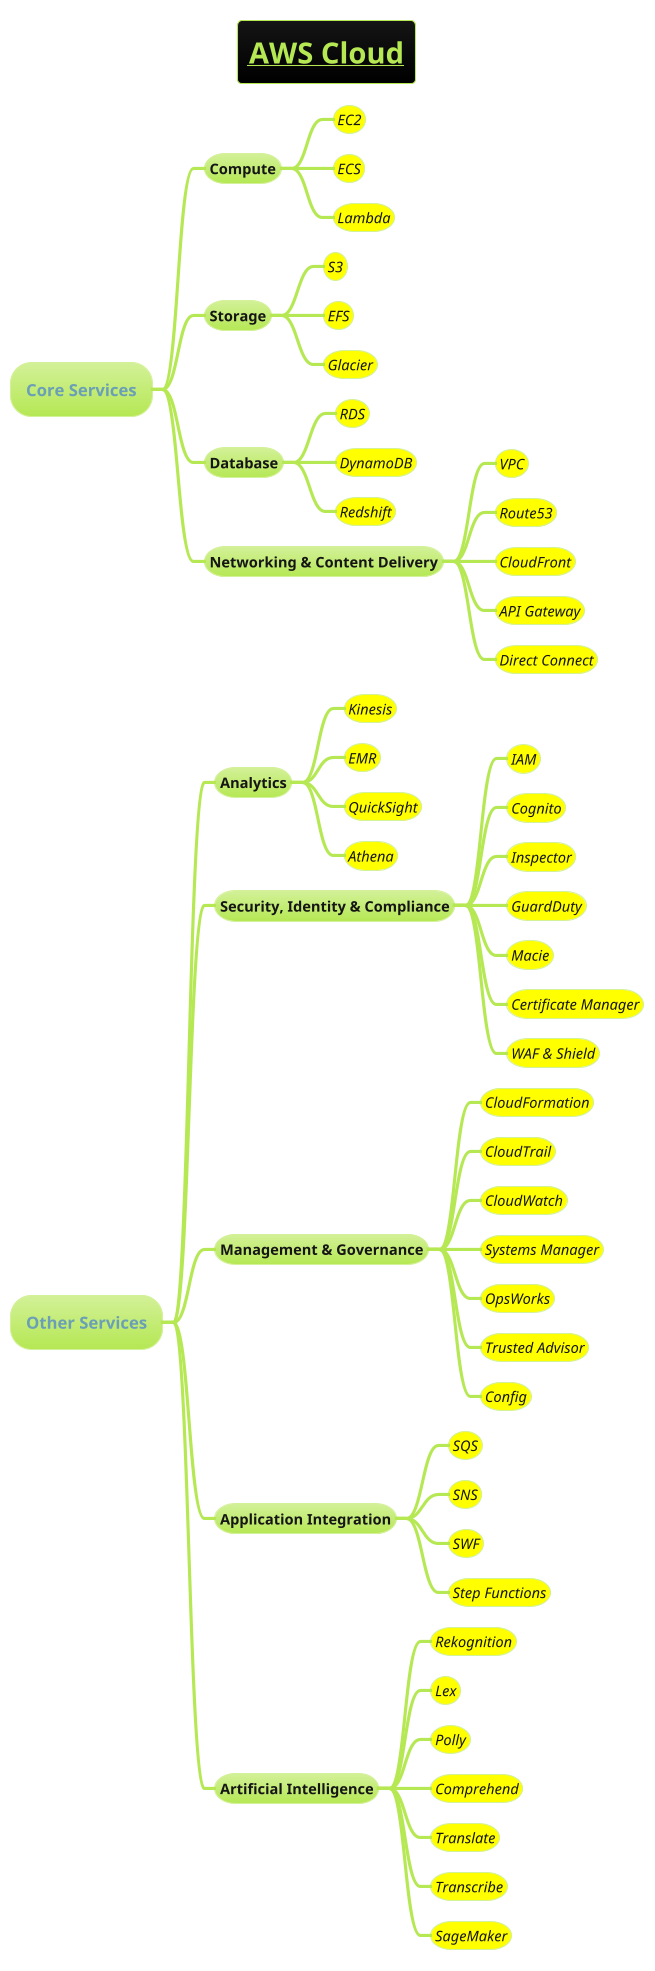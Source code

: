 @startmindmap
title =__AWS Cloud__
!theme hacker


* Core Services
** Compute
***[#yellow] ====<size:14>EC2
***[#yellow] ====<size:14>ECS
***[#yellow] ====<size:14>Lambda
** Storage
***[#yellow] ====<size:14>S3
***[#yellow] ====<size:14>EFS
***[#yellow] ====<size:14>Glacier
** Database
***[#yellow] ====<size:14>RDS
***[#yellow] ====<size:14>DynamoDB
***[#yellow] ====<size:14>Redshift
** Networking & Content Delivery
***[#yellow] ====<size:14>VPC
***[#yellow] ====<size:14>Route53
***[#yellow] ====<size:14>CloudFront
***[#yellow] ====<size:14>API Gateway
***[#yellow] ====<size:14>Direct Connect
* Other Services
** Analytics
***[#yellow] ====<size:14>Kinesis
***[#yellow] ====<size:14>EMR
***[#yellow] ====<size:14>QuickSight
***[#yellow] ====<size:14>Athena
** Security, Identity & Compliance
***[#yellow] ====<size:14>IAM
***[#yellow] ====<size:14>Cognito
***[#yellow] ====<size:14>Inspector
***[#yellow] ====<size:14>GuardDuty
***[#yellow] ====<size:14>Macie
***[#yellow] ====<size:14>Certificate Manager
***[#yellow] ====<size:14>WAF & Shield
** Management & Governance
***[#yellow] ====<size:14>CloudFormation
***[#yellow] ====<size:14>CloudTrail
***[#yellow] ====<size:14>CloudWatch
***[#yellow] ====<size:14>Systems Manager
***[#yellow] ====<size:14>OpsWorks
***[#yellow] ====<size:14>Trusted Advisor
***[#yellow] ====<size:14>Config
** Application Integration
***[#yellow] ====<size:14>SQS
***[#yellow] ====<size:14>SNS
***[#yellow] ====<size:14>SWF
***[#yellow] ====<size:14>Step Functions
** Artificial Intelligence
***[#yellow] ====<size:14>Rekognition
***[#yellow] ====<size:14>Lex
***[#yellow] ====<size:14>Polly
***[#yellow] ====<size:14>Comprehend
***[#yellow] ====<size:14>Translate
***[#yellow] ====<size:14>Transcribe
***[#yellow] ====<size:14>SageMaker
@endmindmap
